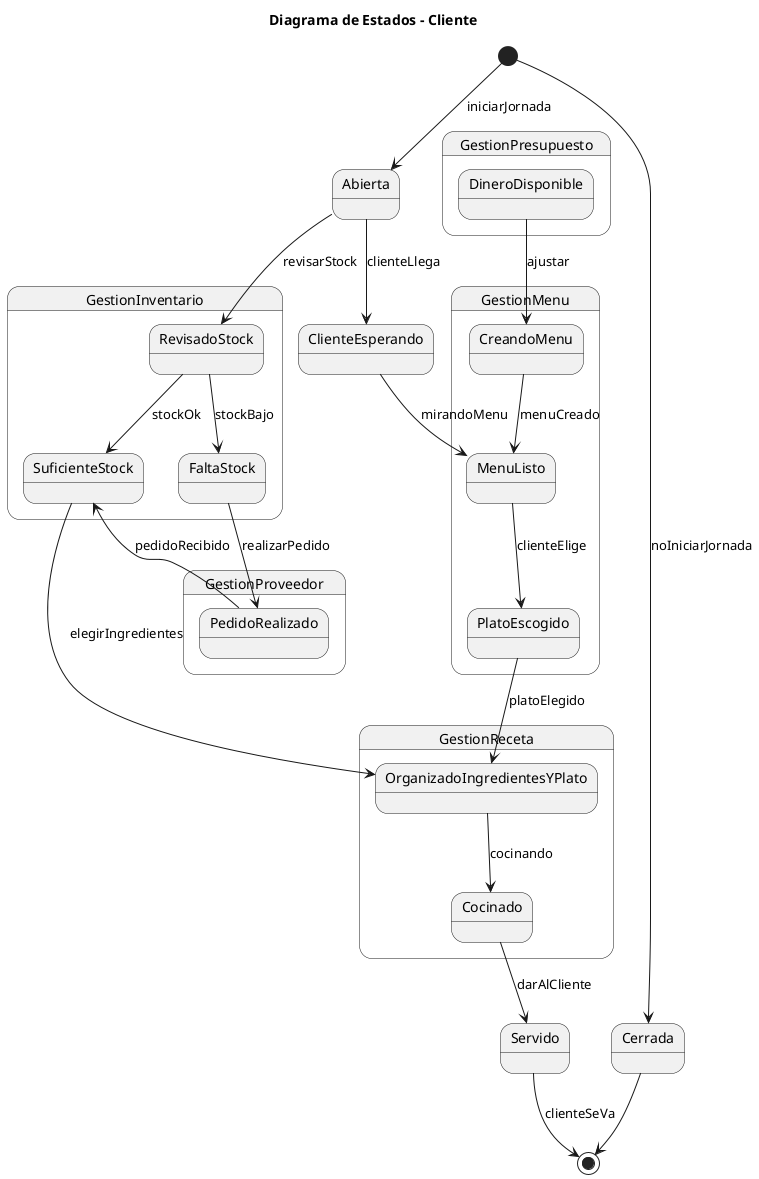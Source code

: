@startuml
title Diagrama de Estados - Cliente

[*] --> Abierta : iniciarJornada
[*] --> Cerrada : noIniciarJornada
Abierta --> ClienteEsperando: clienteLlega


state GestionInventario {
    Abierta --> RevisadoStock : revisarStock
    RevisadoStock --> FaltaStock : stockBajo
    RevisadoStock --> SuficienteStock : stockOk
}

state GestionProveedor {
    FaltaStock --> PedidoRealizado : realizarPedido
    PedidoRealizado --> SuficienteStock : pedidoRecibido
}

state GestionMenu {
    ClienteEsperando --> MenuListo : mirandoMenu
    CreandoMenu --> MenuListo : menuCreado
    MenuListo --> PlatoEscogido : clienteElige
}

state GestionPresupuesto {
    DineroDisponible --> CreandoMenu: ajustar
}

state GestionReceta {
    SuficienteStock --> OrganizadoIngredientesYPlato : elegirIngredientes
    PlatoEscogido --> OrganizadoIngredientesYPlato : platoElegido
    OrganizadoIngredientesYPlato --> Cocinado : cocinando
}

Cocinado --> Servido : darAlCliente
Servido --> [*] : clienteSeVa
Cerrada --> [*]

@enduml